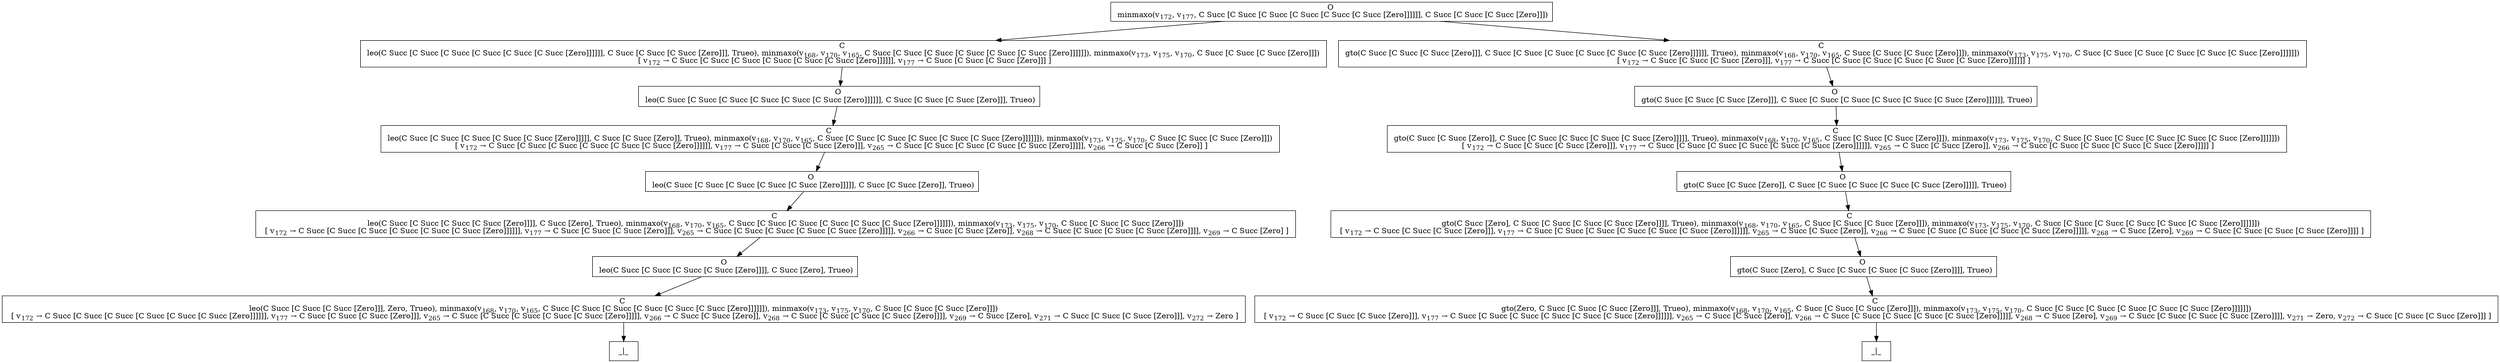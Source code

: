 digraph {
    graph [rankdir=TB
          ,bgcolor=transparent];
    node [shape=box
         ,fillcolor=white
         ,style=filled];
    0 [label=<O <BR/> minmaxo(v<SUB>172</SUB>, v<SUB>177</SUB>, C Succ [C Succ [C Succ [C Succ [C Succ [C Succ [Zero]]]]]], C Succ [C Succ [C Succ [Zero]]])>];
    1 [label=<C <BR/> leo(C Succ [C Succ [C Succ [C Succ [C Succ [C Succ [Zero]]]]]], C Succ [C Succ [C Succ [Zero]]], Trueo), minmaxo(v<SUB>168</SUB>, v<SUB>170</SUB>, v<SUB>165</SUB>, C Succ [C Succ [C Succ [C Succ [C Succ [C Succ [Zero]]]]]]), minmaxo(v<SUB>173</SUB>, v<SUB>175</SUB>, v<SUB>170</SUB>, C Succ [C Succ [C Succ [Zero]]]) <BR/>  [ v<SUB>172</SUB> &rarr; C Succ [C Succ [C Succ [C Succ [C Succ [C Succ [Zero]]]]]], v<SUB>177</SUB> &rarr; C Succ [C Succ [C Succ [Zero]]] ] >];
    2 [label=<C <BR/> gto(C Succ [C Succ [C Succ [Zero]]], C Succ [C Succ [C Succ [C Succ [C Succ [C Succ [Zero]]]]]], Trueo), minmaxo(v<SUB>168</SUB>, v<SUB>170</SUB>, v<SUB>165</SUB>, C Succ [C Succ [C Succ [Zero]]]), minmaxo(v<SUB>173</SUB>, v<SUB>175</SUB>, v<SUB>170</SUB>, C Succ [C Succ [C Succ [C Succ [C Succ [C Succ [Zero]]]]]]) <BR/>  [ v<SUB>172</SUB> &rarr; C Succ [C Succ [C Succ [Zero]]], v<SUB>177</SUB> &rarr; C Succ [C Succ [C Succ [C Succ [C Succ [C Succ [Zero]]]]]] ] >];
    3 [label=<O <BR/> leo(C Succ [C Succ [C Succ [C Succ [C Succ [C Succ [Zero]]]]]], C Succ [C Succ [C Succ [Zero]]], Trueo)>];
    4 [label=<C <BR/> leo(C Succ [C Succ [C Succ [C Succ [C Succ [Zero]]]]], C Succ [C Succ [Zero]], Trueo), minmaxo(v<SUB>168</SUB>, v<SUB>170</SUB>, v<SUB>165</SUB>, C Succ [C Succ [C Succ [C Succ [C Succ [C Succ [Zero]]]]]]), minmaxo(v<SUB>173</SUB>, v<SUB>175</SUB>, v<SUB>170</SUB>, C Succ [C Succ [C Succ [Zero]]]) <BR/>  [ v<SUB>172</SUB> &rarr; C Succ [C Succ [C Succ [C Succ [C Succ [C Succ [Zero]]]]]], v<SUB>177</SUB> &rarr; C Succ [C Succ [C Succ [Zero]]], v<SUB>265</SUB> &rarr; C Succ [C Succ [C Succ [C Succ [C Succ [Zero]]]]], v<SUB>266</SUB> &rarr; C Succ [C Succ [Zero]] ] >];
    5 [label=<O <BR/> leo(C Succ [C Succ [C Succ [C Succ [C Succ [Zero]]]]], C Succ [C Succ [Zero]], Trueo)>];
    6 [label=<C <BR/> leo(C Succ [C Succ [C Succ [C Succ [Zero]]]], C Succ [Zero], Trueo), minmaxo(v<SUB>168</SUB>, v<SUB>170</SUB>, v<SUB>165</SUB>, C Succ [C Succ [C Succ [C Succ [C Succ [C Succ [Zero]]]]]]), minmaxo(v<SUB>173</SUB>, v<SUB>175</SUB>, v<SUB>170</SUB>, C Succ [C Succ [C Succ [Zero]]]) <BR/>  [ v<SUB>172</SUB> &rarr; C Succ [C Succ [C Succ [C Succ [C Succ [C Succ [Zero]]]]]], v<SUB>177</SUB> &rarr; C Succ [C Succ [C Succ [Zero]]], v<SUB>265</SUB> &rarr; C Succ [C Succ [C Succ [C Succ [C Succ [Zero]]]]], v<SUB>266</SUB> &rarr; C Succ [C Succ [Zero]], v<SUB>268</SUB> &rarr; C Succ [C Succ [C Succ [C Succ [Zero]]]], v<SUB>269</SUB> &rarr; C Succ [Zero] ] >];
    7 [label=<O <BR/> leo(C Succ [C Succ [C Succ [C Succ [Zero]]]], C Succ [Zero], Trueo)>];
    8 [label=<C <BR/> leo(C Succ [C Succ [C Succ [Zero]]], Zero, Trueo), minmaxo(v<SUB>168</SUB>, v<SUB>170</SUB>, v<SUB>165</SUB>, C Succ [C Succ [C Succ [C Succ [C Succ [C Succ [Zero]]]]]]), minmaxo(v<SUB>173</SUB>, v<SUB>175</SUB>, v<SUB>170</SUB>, C Succ [C Succ [C Succ [Zero]]]) <BR/>  [ v<SUB>172</SUB> &rarr; C Succ [C Succ [C Succ [C Succ [C Succ [C Succ [Zero]]]]]], v<SUB>177</SUB> &rarr; C Succ [C Succ [C Succ [Zero]]], v<SUB>265</SUB> &rarr; C Succ [C Succ [C Succ [C Succ [C Succ [Zero]]]]], v<SUB>266</SUB> &rarr; C Succ [C Succ [Zero]], v<SUB>268</SUB> &rarr; C Succ [C Succ [C Succ [C Succ [Zero]]]], v<SUB>269</SUB> &rarr; C Succ [Zero], v<SUB>271</SUB> &rarr; C Succ [C Succ [C Succ [Zero]]], v<SUB>272</SUB> &rarr; Zero ] >];
    9 [label=<_|_>];
    10 [label=<O <BR/> gto(C Succ [C Succ [C Succ [Zero]]], C Succ [C Succ [C Succ [C Succ [C Succ [C Succ [Zero]]]]]], Trueo)>];
    11 [label=<C <BR/> gto(C Succ [C Succ [Zero]], C Succ [C Succ [C Succ [C Succ [C Succ [Zero]]]]], Trueo), minmaxo(v<SUB>168</SUB>, v<SUB>170</SUB>, v<SUB>165</SUB>, C Succ [C Succ [C Succ [Zero]]]), minmaxo(v<SUB>173</SUB>, v<SUB>175</SUB>, v<SUB>170</SUB>, C Succ [C Succ [C Succ [C Succ [C Succ [C Succ [Zero]]]]]]) <BR/>  [ v<SUB>172</SUB> &rarr; C Succ [C Succ [C Succ [Zero]]], v<SUB>177</SUB> &rarr; C Succ [C Succ [C Succ [C Succ [C Succ [C Succ [Zero]]]]]], v<SUB>265</SUB> &rarr; C Succ [C Succ [Zero]], v<SUB>266</SUB> &rarr; C Succ [C Succ [C Succ [C Succ [C Succ [Zero]]]]] ] >];
    12 [label=<O <BR/> gto(C Succ [C Succ [Zero]], C Succ [C Succ [C Succ [C Succ [C Succ [Zero]]]]], Trueo)>];
    13 [label=<C <BR/> gto(C Succ [Zero], C Succ [C Succ [C Succ [C Succ [Zero]]]], Trueo), minmaxo(v<SUB>168</SUB>, v<SUB>170</SUB>, v<SUB>165</SUB>, C Succ [C Succ [C Succ [Zero]]]), minmaxo(v<SUB>173</SUB>, v<SUB>175</SUB>, v<SUB>170</SUB>, C Succ [C Succ [C Succ [C Succ [C Succ [C Succ [Zero]]]]]]) <BR/>  [ v<SUB>172</SUB> &rarr; C Succ [C Succ [C Succ [Zero]]], v<SUB>177</SUB> &rarr; C Succ [C Succ [C Succ [C Succ [C Succ [C Succ [Zero]]]]]], v<SUB>265</SUB> &rarr; C Succ [C Succ [Zero]], v<SUB>266</SUB> &rarr; C Succ [C Succ [C Succ [C Succ [C Succ [Zero]]]]], v<SUB>268</SUB> &rarr; C Succ [Zero], v<SUB>269</SUB> &rarr; C Succ [C Succ [C Succ [C Succ [Zero]]]] ] >];
    14 [label=<O <BR/> gto(C Succ [Zero], C Succ [C Succ [C Succ [C Succ [Zero]]]], Trueo)>];
    15 [label=<C <BR/> gto(Zero, C Succ [C Succ [C Succ [Zero]]], Trueo), minmaxo(v<SUB>168</SUB>, v<SUB>170</SUB>, v<SUB>165</SUB>, C Succ [C Succ [C Succ [Zero]]]), minmaxo(v<SUB>173</SUB>, v<SUB>175</SUB>, v<SUB>170</SUB>, C Succ [C Succ [C Succ [C Succ [C Succ [C Succ [Zero]]]]]]) <BR/>  [ v<SUB>172</SUB> &rarr; C Succ [C Succ [C Succ [Zero]]], v<SUB>177</SUB> &rarr; C Succ [C Succ [C Succ [C Succ [C Succ [C Succ [Zero]]]]]], v<SUB>265</SUB> &rarr; C Succ [C Succ [Zero]], v<SUB>266</SUB> &rarr; C Succ [C Succ [C Succ [C Succ [C Succ [Zero]]]]], v<SUB>268</SUB> &rarr; C Succ [Zero], v<SUB>269</SUB> &rarr; C Succ [C Succ [C Succ [C Succ [Zero]]]], v<SUB>271</SUB> &rarr; Zero, v<SUB>272</SUB> &rarr; C Succ [C Succ [C Succ [Zero]]] ] >];
    16 [label=<_|_>];
    0 -> 1 [label=""];
    0 -> 2 [label=""];
    1 -> 3 [label=""];
    2 -> 10 [label=""];
    3 -> 4 [label=""];
    4 -> 5 [label=""];
    5 -> 6 [label=""];
    6 -> 7 [label=""];
    7 -> 8 [label=""];
    8 -> 9 [label=""];
    10 -> 11 [label=""];
    11 -> 12 [label=""];
    12 -> 13 [label=""];
    13 -> 14 [label=""];
    14 -> 15 [label=""];
    15 -> 16 [label=""];
}